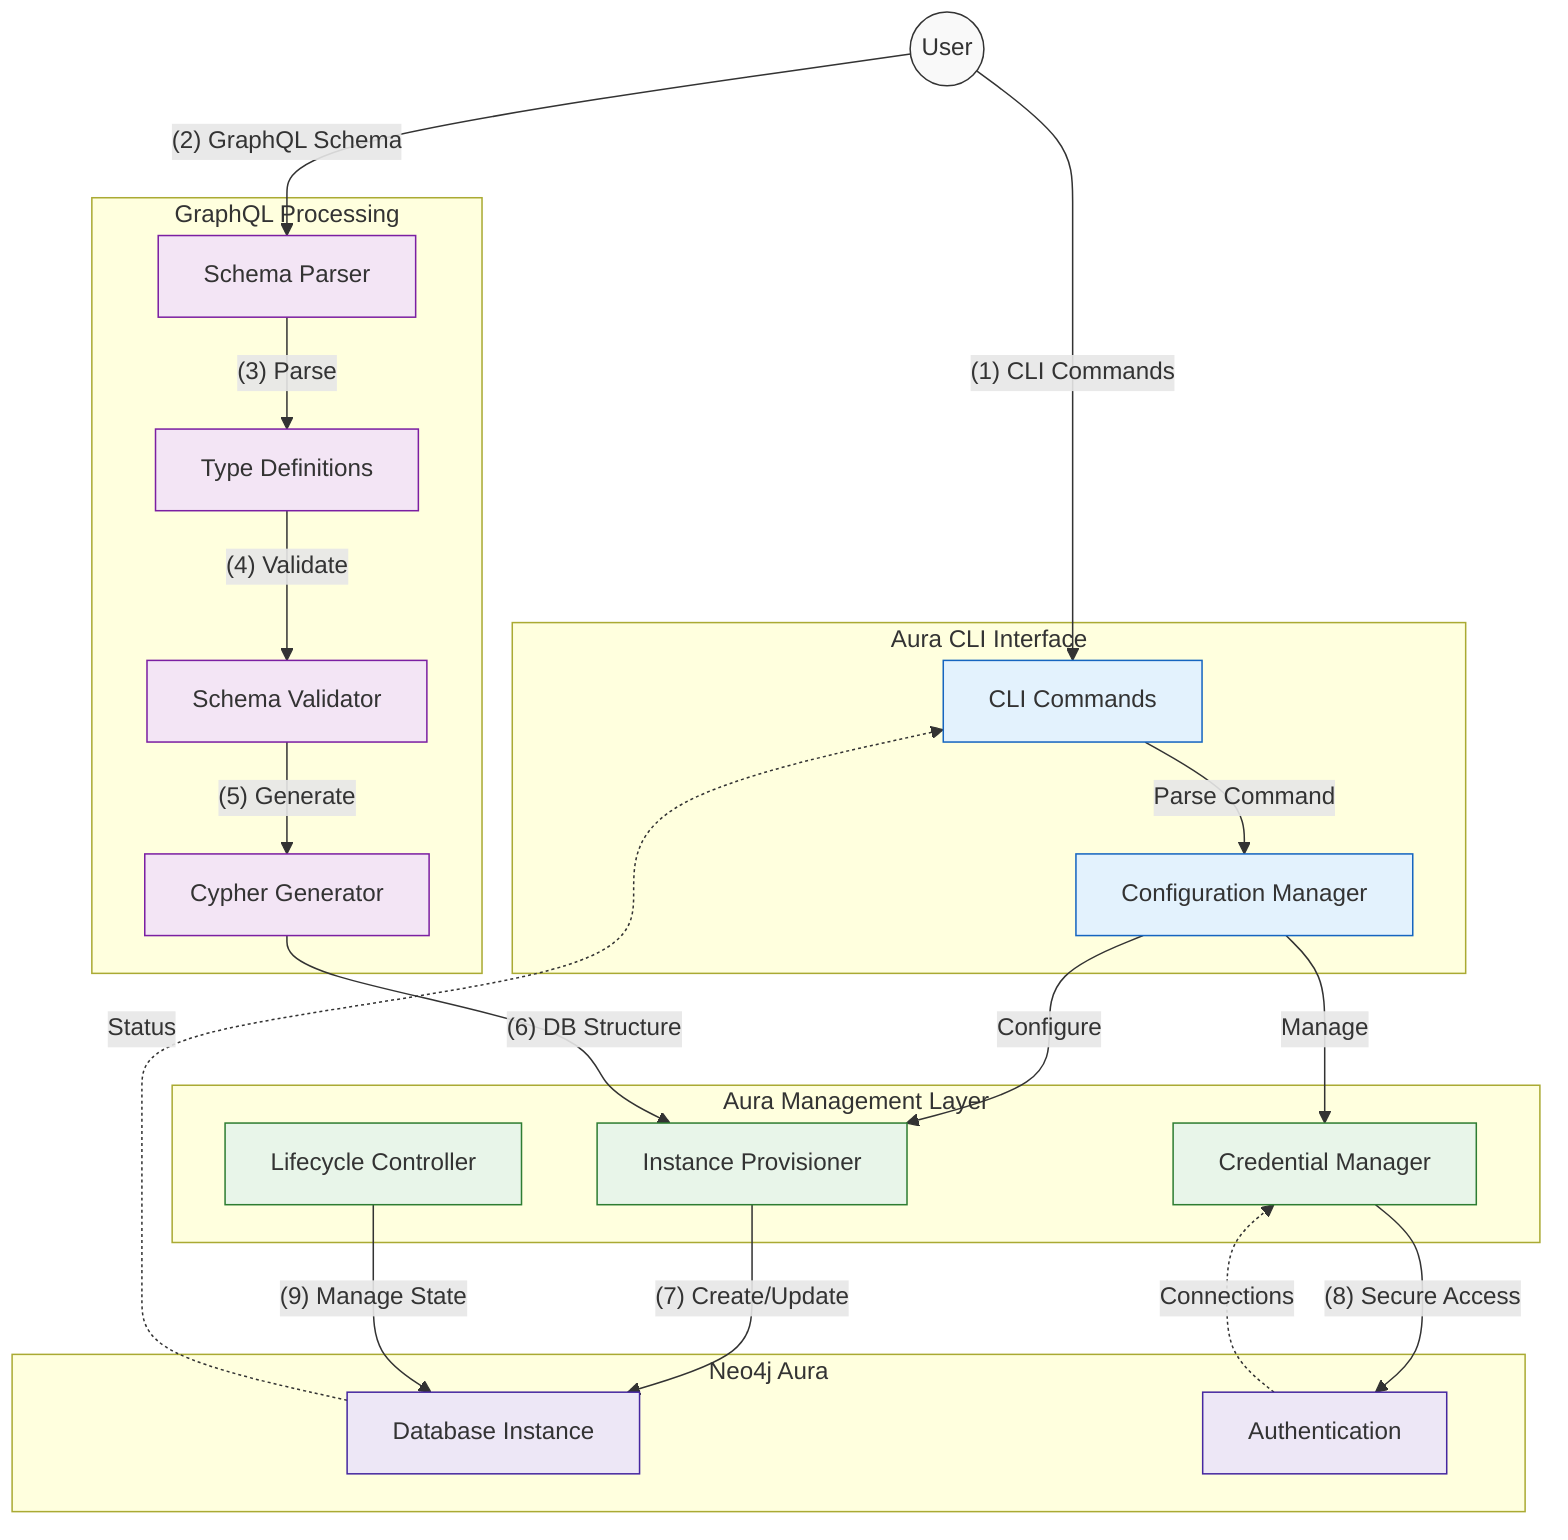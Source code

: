 flowchart TB
    subgraph CLI["Aura CLI Interface"]
        Commands["CLI Commands"]
        Config["Configuration Manager"]
    end

    subgraph GraphQL["GraphQL Processing"]
        Schema["Schema Parser"]
        TypeDef["Type Definitions"]
        Validator["Schema Validator"]
        Generator["Cypher Generator"]
    end

    subgraph AuraManager["Aura Management Layer"]
        Provisioner["Instance Provisioner"]
        Credentials["Credential Manager"]
        Lifecycle["Lifecycle Controller"]
    end

    subgraph AuraDB["Neo4j Aura"]
        Instance["Database Instance"]
        Auth["Authentication"]
    end

    %% User input flows
    User(("User")) -->|"(1) CLI Commands"| Commands
    User -->|"(2) GraphQL Schema"| Schema

    %% CLI Processing
    Commands -->|"Parse Command"| Config
    Config -->|"Configure"| Provisioner
    Config -->|"Manage"| Credentials

    %% GraphQL Processing
    Schema -->|"(3) Parse"| TypeDef
    TypeDef -->|"(4) Validate"| Validator
    Validator -->|"(5) Generate"| Generator

    %% Aura Integration
    Generator -->|"(6) DB Structure"| Provisioner
    Provisioner -->|"(7) Create/Update"| Instance
    Credentials -->|"(8) Secure Access"| Auth
    Lifecycle -->|"(9) Manage State"| Instance

    %% Return flows
    Instance -.->|"Status"| Commands
    Auth -.->|"Connections"| Credentials

    classDef user fill:#f9f9f9,stroke:#333
    classDef cli fill:#e3f2fd,stroke:#1565c0
    classDef graphql fill:#f3e5f5,stroke:#7b1fa2
    classDef manager fill:#e8f5e9,stroke:#2e7d32
    classDef db fill:#ede7f6,stroke:#4527a0

    class User user
    class Commands,Config cli
    class Schema,TypeDef,Validator,Generator graphql
    class Provisioner,Credentials,Lifecycle manager
    class Instance,Auth db